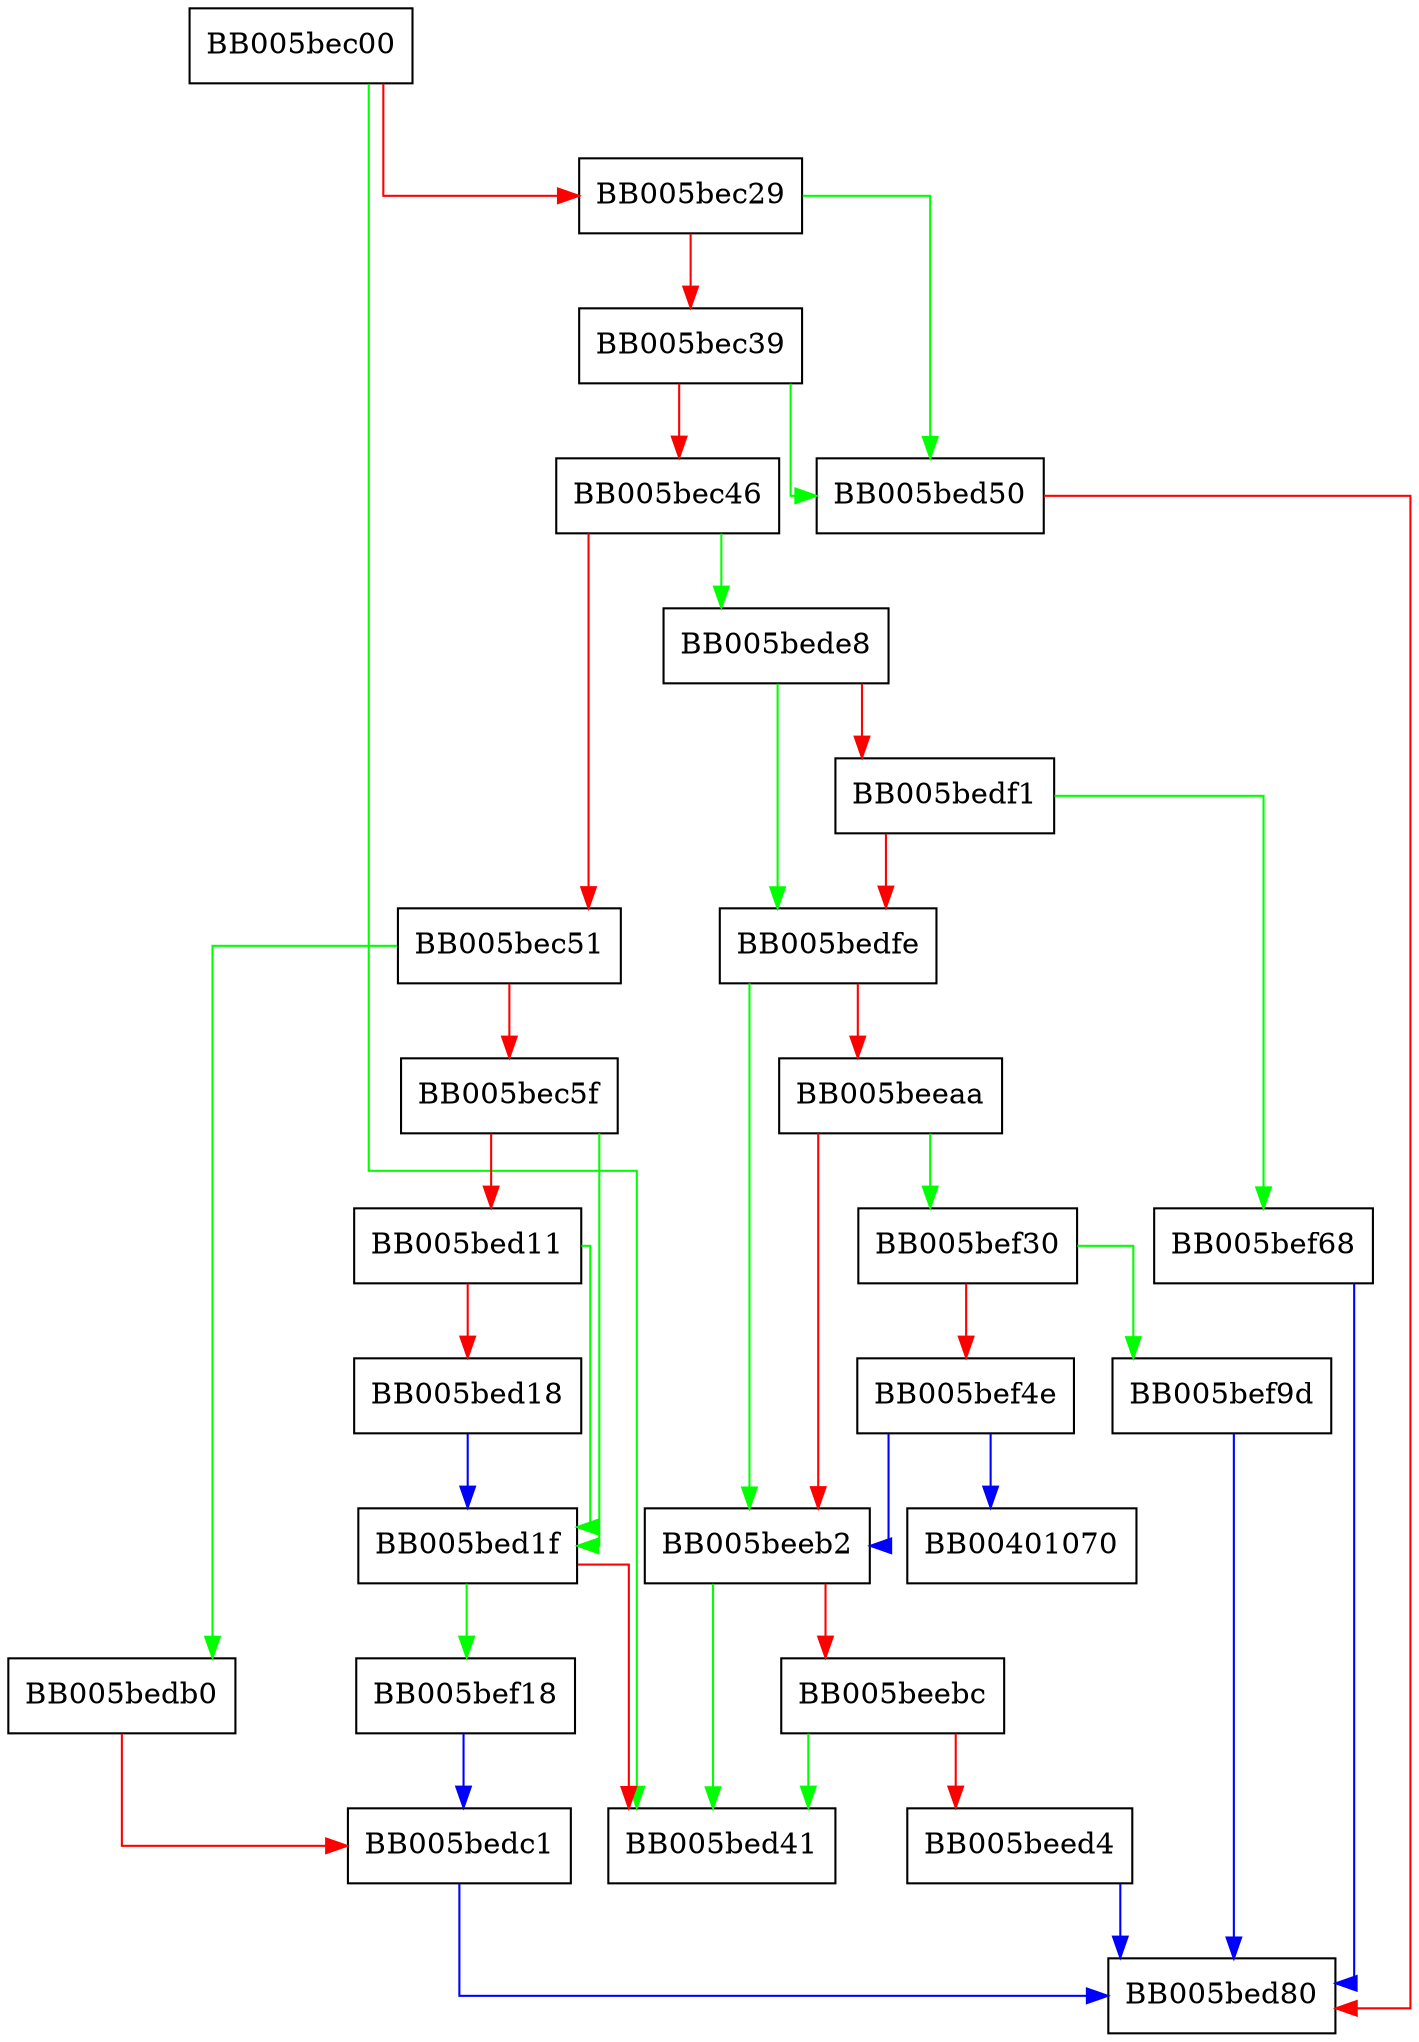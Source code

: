 digraph EVP_CIPHER_CTX_dup {
  node [shape="box"];
  graph [splines=ortho];
  BB005bec00 -> BB005bed41 [color="green"];
  BB005bec00 -> BB005bec29 [color="red"];
  BB005bec29 -> BB005bed50 [color="green"];
  BB005bec29 -> BB005bec39 [color="red"];
  BB005bec39 -> BB005bed50 [color="green"];
  BB005bec39 -> BB005bec46 [color="red"];
  BB005bec46 -> BB005bede8 [color="green"];
  BB005bec46 -> BB005bec51 [color="red"];
  BB005bec51 -> BB005bedb0 [color="green"];
  BB005bec51 -> BB005bec5f [color="red"];
  BB005bec5f -> BB005bed1f [color="green"];
  BB005bec5f -> BB005bed11 [color="red"];
  BB005bed11 -> BB005bed1f [color="green"];
  BB005bed11 -> BB005bed18 [color="red"];
  BB005bed18 -> BB005bed1f [color="blue"];
  BB005bed1f -> BB005bef18 [color="green"];
  BB005bed1f -> BB005bed41 [color="red"];
  BB005bed50 -> BB005bed80 [color="red"];
  BB005bedb0 -> BB005bedc1 [color="red"];
  BB005bedc1 -> BB005bed80 [color="blue"];
  BB005bede8 -> BB005bedfe [color="green"];
  BB005bede8 -> BB005bedf1 [color="red"];
  BB005bedf1 -> BB005bef68 [color="green"];
  BB005bedf1 -> BB005bedfe [color="red"];
  BB005bedfe -> BB005beeb2 [color="green"];
  BB005bedfe -> BB005beeaa [color="red"];
  BB005beeaa -> BB005bef30 [color="green"];
  BB005beeaa -> BB005beeb2 [color="red"];
  BB005beeb2 -> BB005bed41 [color="green"];
  BB005beeb2 -> BB005beebc [color="red"];
  BB005beebc -> BB005bed41 [color="green"];
  BB005beebc -> BB005beed4 [color="red"];
  BB005beed4 -> BB005bed80 [color="blue"];
  BB005bef18 -> BB005bedc1 [color="blue"];
  BB005bef30 -> BB005bef9d [color="green"];
  BB005bef30 -> BB005bef4e [color="red"];
  BB005bef4e -> BB00401070 [color="blue"];
  BB005bef4e -> BB005beeb2 [color="blue"];
  BB005bef68 -> BB005bed80 [color="blue"];
  BB005bef9d -> BB005bed80 [color="blue"];
}